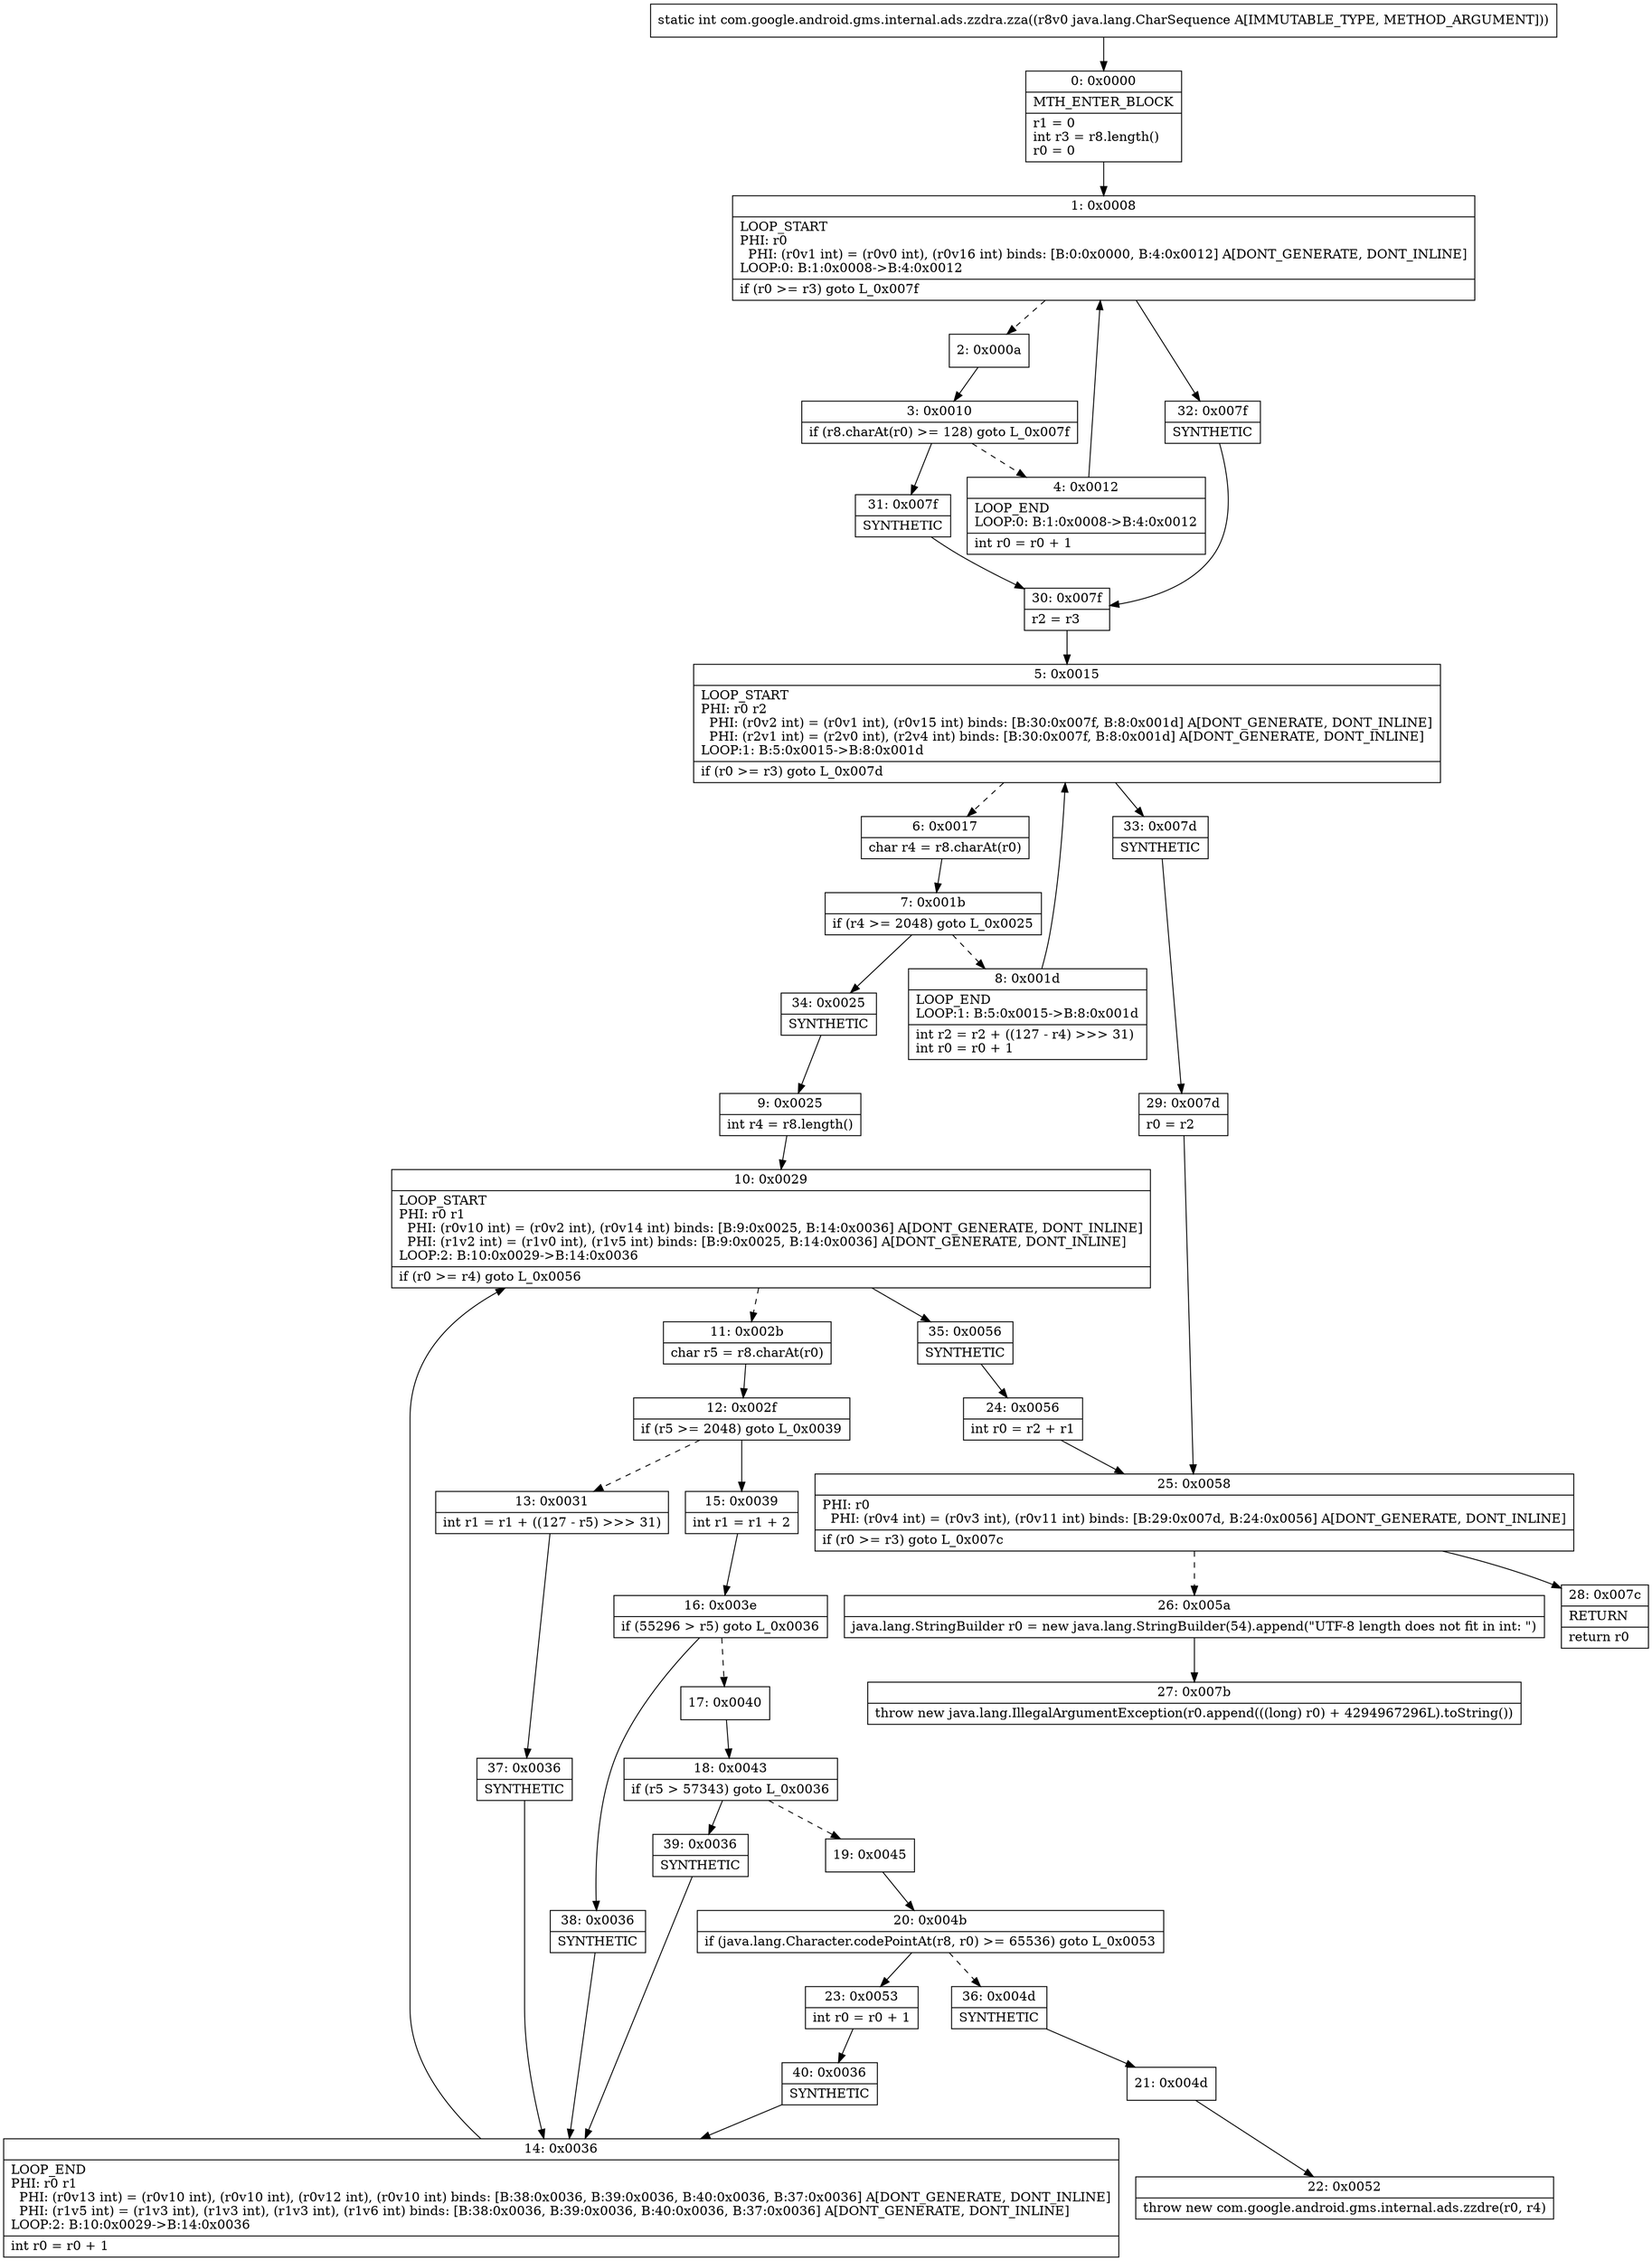 digraph "CFG forcom.google.android.gms.internal.ads.zzdra.zza(Ljava\/lang\/CharSequence;)I" {
Node_0 [shape=record,label="{0\:\ 0x0000|MTH_ENTER_BLOCK\l|r1 = 0\lint r3 = r8.length()\lr0 = 0\l}"];
Node_1 [shape=record,label="{1\:\ 0x0008|LOOP_START\lPHI: r0 \l  PHI: (r0v1 int) = (r0v0 int), (r0v16 int) binds: [B:0:0x0000, B:4:0x0012] A[DONT_GENERATE, DONT_INLINE]\lLOOP:0: B:1:0x0008\-\>B:4:0x0012\l|if (r0 \>= r3) goto L_0x007f\l}"];
Node_2 [shape=record,label="{2\:\ 0x000a}"];
Node_3 [shape=record,label="{3\:\ 0x0010|if (r8.charAt(r0) \>= 128) goto L_0x007f\l}"];
Node_4 [shape=record,label="{4\:\ 0x0012|LOOP_END\lLOOP:0: B:1:0x0008\-\>B:4:0x0012\l|int r0 = r0 + 1\l}"];
Node_5 [shape=record,label="{5\:\ 0x0015|LOOP_START\lPHI: r0 r2 \l  PHI: (r0v2 int) = (r0v1 int), (r0v15 int) binds: [B:30:0x007f, B:8:0x001d] A[DONT_GENERATE, DONT_INLINE]\l  PHI: (r2v1 int) = (r2v0 int), (r2v4 int) binds: [B:30:0x007f, B:8:0x001d] A[DONT_GENERATE, DONT_INLINE]\lLOOP:1: B:5:0x0015\-\>B:8:0x001d\l|if (r0 \>= r3) goto L_0x007d\l}"];
Node_6 [shape=record,label="{6\:\ 0x0017|char r4 = r8.charAt(r0)\l}"];
Node_7 [shape=record,label="{7\:\ 0x001b|if (r4 \>= 2048) goto L_0x0025\l}"];
Node_8 [shape=record,label="{8\:\ 0x001d|LOOP_END\lLOOP:1: B:5:0x0015\-\>B:8:0x001d\l|int r2 = r2 + ((127 \- r4) \>\>\> 31)\lint r0 = r0 + 1\l}"];
Node_9 [shape=record,label="{9\:\ 0x0025|int r4 = r8.length()\l}"];
Node_10 [shape=record,label="{10\:\ 0x0029|LOOP_START\lPHI: r0 r1 \l  PHI: (r0v10 int) = (r0v2 int), (r0v14 int) binds: [B:9:0x0025, B:14:0x0036] A[DONT_GENERATE, DONT_INLINE]\l  PHI: (r1v2 int) = (r1v0 int), (r1v5 int) binds: [B:9:0x0025, B:14:0x0036] A[DONT_GENERATE, DONT_INLINE]\lLOOP:2: B:10:0x0029\-\>B:14:0x0036\l|if (r0 \>= r4) goto L_0x0056\l}"];
Node_11 [shape=record,label="{11\:\ 0x002b|char r5 = r8.charAt(r0)\l}"];
Node_12 [shape=record,label="{12\:\ 0x002f|if (r5 \>= 2048) goto L_0x0039\l}"];
Node_13 [shape=record,label="{13\:\ 0x0031|int r1 = r1 + ((127 \- r5) \>\>\> 31)\l}"];
Node_14 [shape=record,label="{14\:\ 0x0036|LOOP_END\lPHI: r0 r1 \l  PHI: (r0v13 int) = (r0v10 int), (r0v10 int), (r0v12 int), (r0v10 int) binds: [B:38:0x0036, B:39:0x0036, B:40:0x0036, B:37:0x0036] A[DONT_GENERATE, DONT_INLINE]\l  PHI: (r1v5 int) = (r1v3 int), (r1v3 int), (r1v3 int), (r1v6 int) binds: [B:38:0x0036, B:39:0x0036, B:40:0x0036, B:37:0x0036] A[DONT_GENERATE, DONT_INLINE]\lLOOP:2: B:10:0x0029\-\>B:14:0x0036\l|int r0 = r0 + 1\l}"];
Node_15 [shape=record,label="{15\:\ 0x0039|int r1 = r1 + 2\l}"];
Node_16 [shape=record,label="{16\:\ 0x003e|if (55296 \> r5) goto L_0x0036\l}"];
Node_17 [shape=record,label="{17\:\ 0x0040}"];
Node_18 [shape=record,label="{18\:\ 0x0043|if (r5 \> 57343) goto L_0x0036\l}"];
Node_19 [shape=record,label="{19\:\ 0x0045}"];
Node_20 [shape=record,label="{20\:\ 0x004b|if (java.lang.Character.codePointAt(r8, r0) \>= 65536) goto L_0x0053\l}"];
Node_21 [shape=record,label="{21\:\ 0x004d}"];
Node_22 [shape=record,label="{22\:\ 0x0052|throw new com.google.android.gms.internal.ads.zzdre(r0, r4)\l}"];
Node_23 [shape=record,label="{23\:\ 0x0053|int r0 = r0 + 1\l}"];
Node_24 [shape=record,label="{24\:\ 0x0056|int r0 = r2 + r1\l}"];
Node_25 [shape=record,label="{25\:\ 0x0058|PHI: r0 \l  PHI: (r0v4 int) = (r0v3 int), (r0v11 int) binds: [B:29:0x007d, B:24:0x0056] A[DONT_GENERATE, DONT_INLINE]\l|if (r0 \>= r3) goto L_0x007c\l}"];
Node_26 [shape=record,label="{26\:\ 0x005a|java.lang.StringBuilder r0 = new java.lang.StringBuilder(54).append(\"UTF\-8 length does not fit in int: \")\l}"];
Node_27 [shape=record,label="{27\:\ 0x007b|throw new java.lang.IllegalArgumentException(r0.append(((long) r0) + 4294967296L).toString())\l}"];
Node_28 [shape=record,label="{28\:\ 0x007c|RETURN\l|return r0\l}"];
Node_29 [shape=record,label="{29\:\ 0x007d|r0 = r2\l}"];
Node_30 [shape=record,label="{30\:\ 0x007f|r2 = r3\l}"];
Node_31 [shape=record,label="{31\:\ 0x007f|SYNTHETIC\l}"];
Node_32 [shape=record,label="{32\:\ 0x007f|SYNTHETIC\l}"];
Node_33 [shape=record,label="{33\:\ 0x007d|SYNTHETIC\l}"];
Node_34 [shape=record,label="{34\:\ 0x0025|SYNTHETIC\l}"];
Node_35 [shape=record,label="{35\:\ 0x0056|SYNTHETIC\l}"];
Node_36 [shape=record,label="{36\:\ 0x004d|SYNTHETIC\l}"];
Node_37 [shape=record,label="{37\:\ 0x0036|SYNTHETIC\l}"];
Node_38 [shape=record,label="{38\:\ 0x0036|SYNTHETIC\l}"];
Node_39 [shape=record,label="{39\:\ 0x0036|SYNTHETIC\l}"];
Node_40 [shape=record,label="{40\:\ 0x0036|SYNTHETIC\l}"];
MethodNode[shape=record,label="{static int com.google.android.gms.internal.ads.zzdra.zza((r8v0 java.lang.CharSequence A[IMMUTABLE_TYPE, METHOD_ARGUMENT])) }"];
MethodNode -> Node_0;
Node_0 -> Node_1;
Node_1 -> Node_2[style=dashed];
Node_1 -> Node_32;
Node_2 -> Node_3;
Node_3 -> Node_4[style=dashed];
Node_3 -> Node_31;
Node_4 -> Node_1;
Node_5 -> Node_6[style=dashed];
Node_5 -> Node_33;
Node_6 -> Node_7;
Node_7 -> Node_8[style=dashed];
Node_7 -> Node_34;
Node_8 -> Node_5;
Node_9 -> Node_10;
Node_10 -> Node_11[style=dashed];
Node_10 -> Node_35;
Node_11 -> Node_12;
Node_12 -> Node_13[style=dashed];
Node_12 -> Node_15;
Node_13 -> Node_37;
Node_14 -> Node_10;
Node_15 -> Node_16;
Node_16 -> Node_17[style=dashed];
Node_16 -> Node_38;
Node_17 -> Node_18;
Node_18 -> Node_19[style=dashed];
Node_18 -> Node_39;
Node_19 -> Node_20;
Node_20 -> Node_23;
Node_20 -> Node_36[style=dashed];
Node_21 -> Node_22;
Node_23 -> Node_40;
Node_24 -> Node_25;
Node_25 -> Node_26[style=dashed];
Node_25 -> Node_28;
Node_26 -> Node_27;
Node_29 -> Node_25;
Node_30 -> Node_5;
Node_31 -> Node_30;
Node_32 -> Node_30;
Node_33 -> Node_29;
Node_34 -> Node_9;
Node_35 -> Node_24;
Node_36 -> Node_21;
Node_37 -> Node_14;
Node_38 -> Node_14;
Node_39 -> Node_14;
Node_40 -> Node_14;
}

